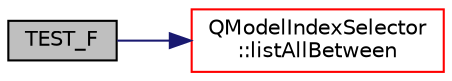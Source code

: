 digraph "TEST_F"
{
 // LATEX_PDF_SIZE
  edge [fontname="Helvetica",fontsize="10",labelfontname="Helvetica",labelfontsize="10"];
  node [fontname="Helvetica",fontsize="10",shape=record];
  rankdir="LR";
  Node1 [label="TEST_F",height=0.2,width=0.4,color="black", fillcolor="grey75", style="filled", fontcolor="black",tooltip=" "];
  Node1 -> Node2 [color="midnightblue",fontsize="10",style="solid",fontname="Helvetica"];
  Node2 [label="QModelIndexSelector\l::listAllBetween",height=0.2,width=0.4,color="red", fillcolor="white", style="filled",URL="$namespace_q_model_index_selector.html#a938f61338ad7ab3917a14f99e942dbbf",tooltip=" "];
}
